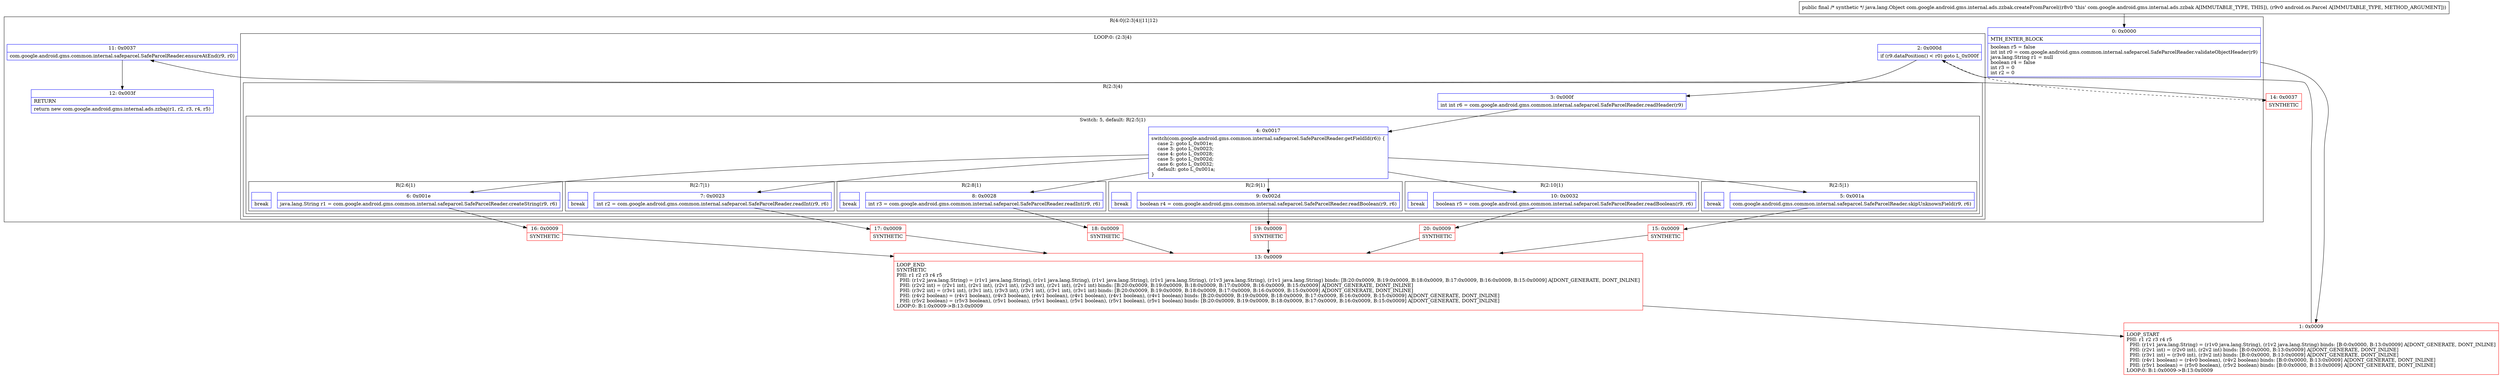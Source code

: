 digraph "CFG forcom.google.android.gms.internal.ads.zzbak.createFromParcel(Landroid\/os\/Parcel;)Ljava\/lang\/Object;" {
subgraph cluster_Region_755962521 {
label = "R(4:0|(2:3|4)|11|12)";
node [shape=record,color=blue];
Node_0 [shape=record,label="{0\:\ 0x0000|MTH_ENTER_BLOCK\l|boolean r5 = false\lint int r0 = com.google.android.gms.common.internal.safeparcel.SafeParcelReader.validateObjectHeader(r9)\ljava.lang.String r1 = null\lboolean r4 = false\lint r3 = 0\lint r2 = 0\l}"];
subgraph cluster_LoopRegion_458800571 {
label = "LOOP:0: (2:3|4)";
node [shape=record,color=blue];
Node_2 [shape=record,label="{2\:\ 0x000d|if (r9.dataPosition() \< r0) goto L_0x000f\l}"];
subgraph cluster_Region_1742941196 {
label = "R(2:3|4)";
node [shape=record,color=blue];
Node_3 [shape=record,label="{3\:\ 0x000f|int int r6 = com.google.android.gms.common.internal.safeparcel.SafeParcelReader.readHeader(r9)\l}"];
subgraph cluster_SwitchRegion_537262380 {
label = "Switch: 5, default: R(2:5|1)";
node [shape=record,color=blue];
Node_4 [shape=record,label="{4\:\ 0x0017|switch(com.google.android.gms.common.internal.safeparcel.SafeParcelReader.getFieldId(r6)) \{\l    case 2: goto L_0x001e;\l    case 3: goto L_0x0023;\l    case 4: goto L_0x0028;\l    case 5: goto L_0x002d;\l    case 6: goto L_0x0032;\l    default: goto L_0x001a;\l\}\l}"];
subgraph cluster_Region_271453042 {
label = "R(2:6|1)";
node [shape=record,color=blue];
Node_6 [shape=record,label="{6\:\ 0x001e|java.lang.String r1 = com.google.android.gms.common.internal.safeparcel.SafeParcelReader.createString(r9, r6)\l}"];
Node_InsnContainer_1359998452 [shape=record,label="{|break\l}"];
}
subgraph cluster_Region_133616155 {
label = "R(2:7|1)";
node [shape=record,color=blue];
Node_7 [shape=record,label="{7\:\ 0x0023|int r2 = com.google.android.gms.common.internal.safeparcel.SafeParcelReader.readInt(r9, r6)\l}"];
Node_InsnContainer_1895774248 [shape=record,label="{|break\l}"];
}
subgraph cluster_Region_1495079398 {
label = "R(2:8|1)";
node [shape=record,color=blue];
Node_8 [shape=record,label="{8\:\ 0x0028|int r3 = com.google.android.gms.common.internal.safeparcel.SafeParcelReader.readInt(r9, r6)\l}"];
Node_InsnContainer_1537460705 [shape=record,label="{|break\l}"];
}
subgraph cluster_Region_1163937844 {
label = "R(2:9|1)";
node [shape=record,color=blue];
Node_9 [shape=record,label="{9\:\ 0x002d|boolean r4 = com.google.android.gms.common.internal.safeparcel.SafeParcelReader.readBoolean(r9, r6)\l}"];
Node_InsnContainer_1623748974 [shape=record,label="{|break\l}"];
}
subgraph cluster_Region_10721366 {
label = "R(2:10|1)";
node [shape=record,color=blue];
Node_10 [shape=record,label="{10\:\ 0x0032|boolean r5 = com.google.android.gms.common.internal.safeparcel.SafeParcelReader.readBoolean(r9, r6)\l}"];
Node_InsnContainer_1309032654 [shape=record,label="{|break\l}"];
}
subgraph cluster_Region_300287715 {
label = "R(2:5|1)";
node [shape=record,color=blue];
Node_5 [shape=record,label="{5\:\ 0x001a|com.google.android.gms.common.internal.safeparcel.SafeParcelReader.skipUnknownField(r9, r6)\l}"];
Node_InsnContainer_1194397534 [shape=record,label="{|break\l}"];
}
}
}
}
Node_11 [shape=record,label="{11\:\ 0x0037|com.google.android.gms.common.internal.safeparcel.SafeParcelReader.ensureAtEnd(r9, r0)\l}"];
Node_12 [shape=record,label="{12\:\ 0x003f|RETURN\l|return new com.google.android.gms.internal.ads.zzbaj(r1, r2, r3, r4, r5)\l}"];
}
Node_1 [shape=record,color=red,label="{1\:\ 0x0009|LOOP_START\lPHI: r1 r2 r3 r4 r5 \l  PHI: (r1v1 java.lang.String) = (r1v0 java.lang.String), (r1v2 java.lang.String) binds: [B:0:0x0000, B:13:0x0009] A[DONT_GENERATE, DONT_INLINE]\l  PHI: (r2v1 int) = (r2v0 int), (r2v2 int) binds: [B:0:0x0000, B:13:0x0009] A[DONT_GENERATE, DONT_INLINE]\l  PHI: (r3v1 int) = (r3v0 int), (r3v2 int) binds: [B:0:0x0000, B:13:0x0009] A[DONT_GENERATE, DONT_INLINE]\l  PHI: (r4v1 boolean) = (r4v0 boolean), (r4v2 boolean) binds: [B:0:0x0000, B:13:0x0009] A[DONT_GENERATE, DONT_INLINE]\l  PHI: (r5v1 boolean) = (r5v0 boolean), (r5v2 boolean) binds: [B:0:0x0000, B:13:0x0009] A[DONT_GENERATE, DONT_INLINE]\lLOOP:0: B:1:0x0009\-\>B:13:0x0009\l}"];
Node_13 [shape=record,color=red,label="{13\:\ 0x0009|LOOP_END\lSYNTHETIC\lPHI: r1 r2 r3 r4 r5 \l  PHI: (r1v2 java.lang.String) = (r1v1 java.lang.String), (r1v1 java.lang.String), (r1v1 java.lang.String), (r1v1 java.lang.String), (r1v3 java.lang.String), (r1v1 java.lang.String) binds: [B:20:0x0009, B:19:0x0009, B:18:0x0009, B:17:0x0009, B:16:0x0009, B:15:0x0009] A[DONT_GENERATE, DONT_INLINE]\l  PHI: (r2v2 int) = (r2v1 int), (r2v1 int), (r2v1 int), (r2v3 int), (r2v1 int), (r2v1 int) binds: [B:20:0x0009, B:19:0x0009, B:18:0x0009, B:17:0x0009, B:16:0x0009, B:15:0x0009] A[DONT_GENERATE, DONT_INLINE]\l  PHI: (r3v2 int) = (r3v1 int), (r3v1 int), (r3v3 int), (r3v1 int), (r3v1 int), (r3v1 int) binds: [B:20:0x0009, B:19:0x0009, B:18:0x0009, B:17:0x0009, B:16:0x0009, B:15:0x0009] A[DONT_GENERATE, DONT_INLINE]\l  PHI: (r4v2 boolean) = (r4v1 boolean), (r4v3 boolean), (r4v1 boolean), (r4v1 boolean), (r4v1 boolean), (r4v1 boolean) binds: [B:20:0x0009, B:19:0x0009, B:18:0x0009, B:17:0x0009, B:16:0x0009, B:15:0x0009] A[DONT_GENERATE, DONT_INLINE]\l  PHI: (r5v2 boolean) = (r5v3 boolean), (r5v1 boolean), (r5v1 boolean), (r5v1 boolean), (r5v1 boolean), (r5v1 boolean) binds: [B:20:0x0009, B:19:0x0009, B:18:0x0009, B:17:0x0009, B:16:0x0009, B:15:0x0009] A[DONT_GENERATE, DONT_INLINE]\lLOOP:0: B:1:0x0009\-\>B:13:0x0009\l}"];
Node_14 [shape=record,color=red,label="{14\:\ 0x0037|SYNTHETIC\l}"];
Node_15 [shape=record,color=red,label="{15\:\ 0x0009|SYNTHETIC\l}"];
Node_16 [shape=record,color=red,label="{16\:\ 0x0009|SYNTHETIC\l}"];
Node_17 [shape=record,color=red,label="{17\:\ 0x0009|SYNTHETIC\l}"];
Node_18 [shape=record,color=red,label="{18\:\ 0x0009|SYNTHETIC\l}"];
Node_19 [shape=record,color=red,label="{19\:\ 0x0009|SYNTHETIC\l}"];
Node_20 [shape=record,color=red,label="{20\:\ 0x0009|SYNTHETIC\l}"];
MethodNode[shape=record,label="{public final \/* synthetic *\/ java.lang.Object com.google.android.gms.internal.ads.zzbak.createFromParcel((r8v0 'this' com.google.android.gms.internal.ads.zzbak A[IMMUTABLE_TYPE, THIS]), (r9v0 android.os.Parcel A[IMMUTABLE_TYPE, METHOD_ARGUMENT])) }"];
MethodNode -> Node_0;
Node_0 -> Node_1;
Node_2 -> Node_3;
Node_2 -> Node_14[style=dashed];
Node_3 -> Node_4;
Node_4 -> Node_5;
Node_4 -> Node_6;
Node_4 -> Node_7;
Node_4 -> Node_8;
Node_4 -> Node_9;
Node_4 -> Node_10;
Node_6 -> Node_16;
Node_7 -> Node_17;
Node_8 -> Node_18;
Node_9 -> Node_19;
Node_10 -> Node_20;
Node_5 -> Node_15;
Node_11 -> Node_12;
Node_1 -> Node_2;
Node_13 -> Node_1;
Node_14 -> Node_11;
Node_15 -> Node_13;
Node_16 -> Node_13;
Node_17 -> Node_13;
Node_18 -> Node_13;
Node_19 -> Node_13;
Node_20 -> Node_13;
}

